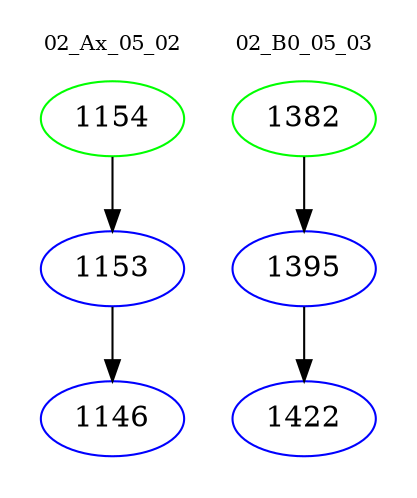digraph{
subgraph cluster_0 {
color = white
label = "02_Ax_05_02";
fontsize=10;
T0_1154 [label="1154", color="green"]
T0_1154 -> T0_1153 [color="black"]
T0_1153 [label="1153", color="blue"]
T0_1153 -> T0_1146 [color="black"]
T0_1146 [label="1146", color="blue"]
}
subgraph cluster_1 {
color = white
label = "02_B0_05_03";
fontsize=10;
T1_1382 [label="1382", color="green"]
T1_1382 -> T1_1395 [color="black"]
T1_1395 [label="1395", color="blue"]
T1_1395 -> T1_1422 [color="black"]
T1_1422 [label="1422", color="blue"]
}
}

